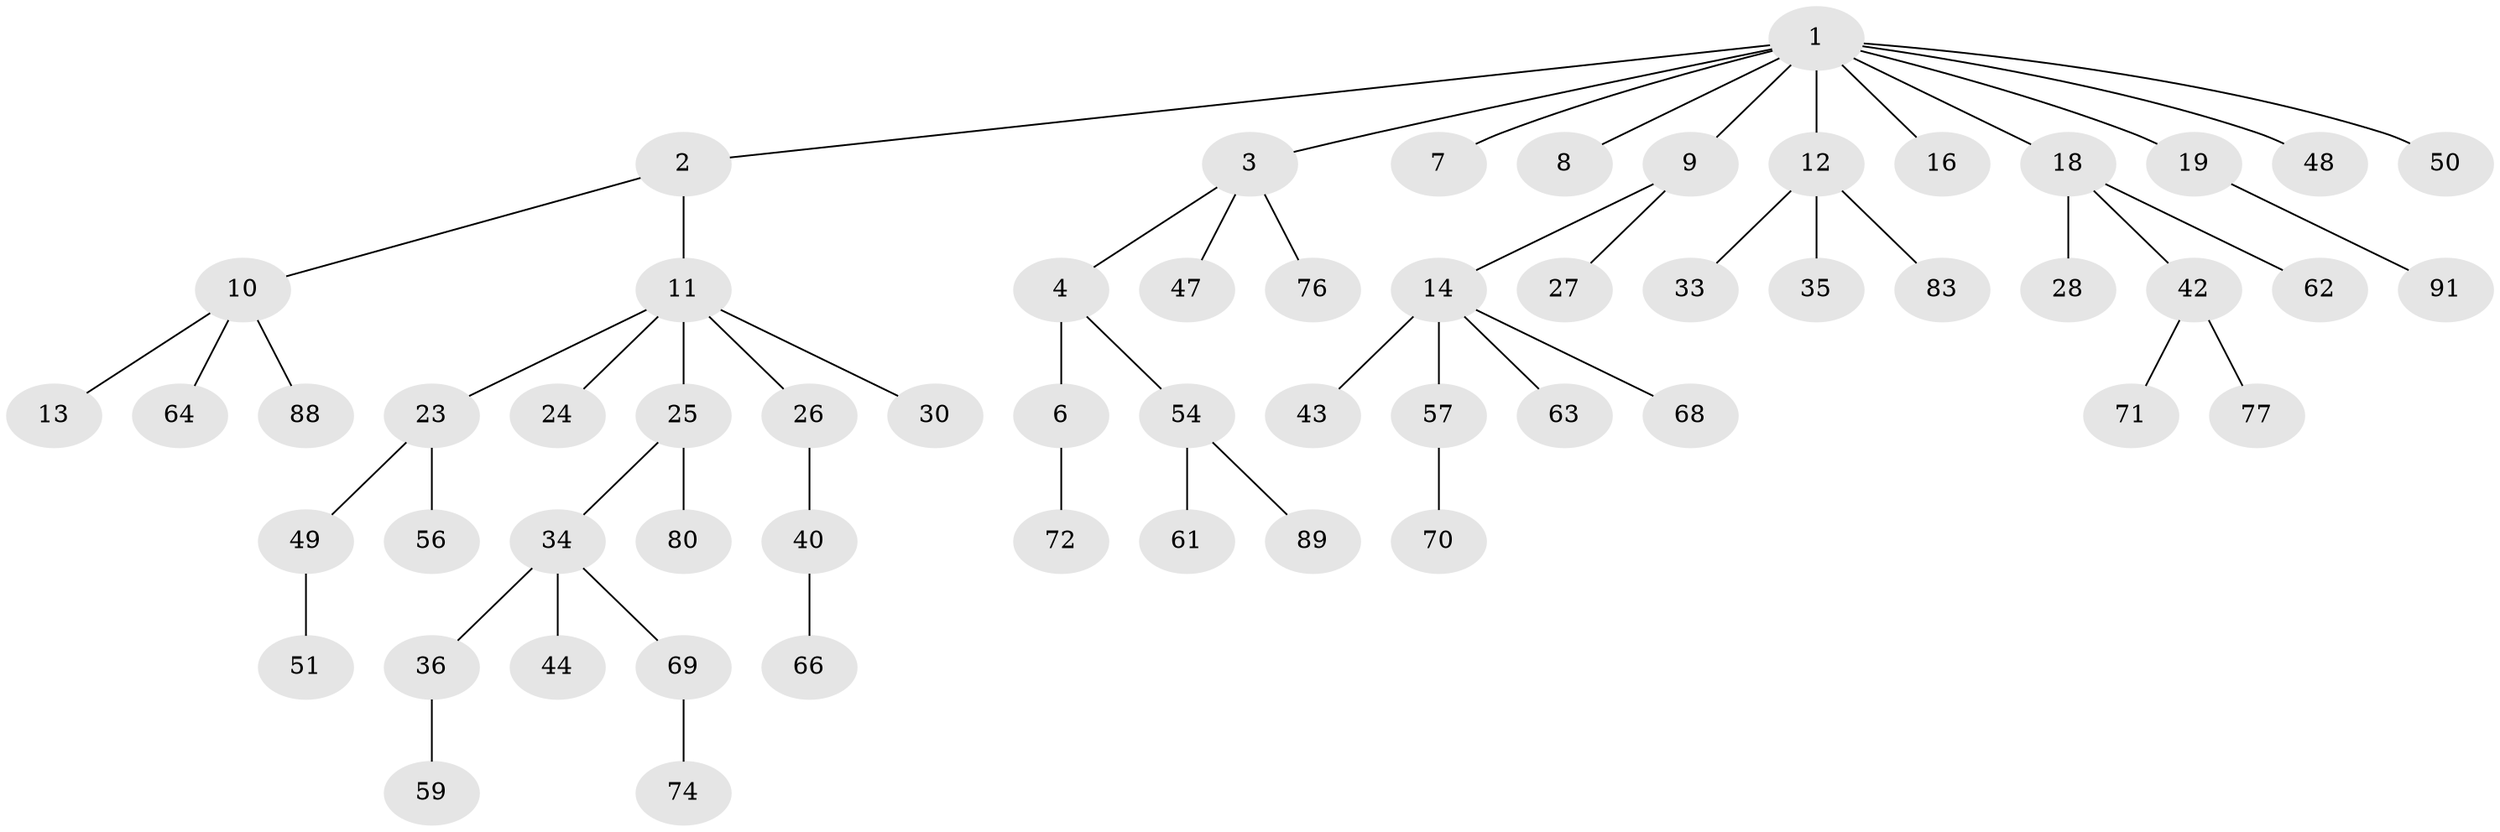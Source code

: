 // original degree distribution, {7: 0.02197802197802198, 4: 0.07692307692307693, 3: 0.10989010989010989, 6: 0.01098901098901099, 2: 0.2967032967032967, 1: 0.4725274725274725, 5: 0.01098901098901099}
// Generated by graph-tools (version 1.1) at 2025/42/03/06/25 10:42:05]
// undirected, 58 vertices, 57 edges
graph export_dot {
graph [start="1"]
  node [color=gray90,style=filled];
  1 [super="+5"];
  2 [super="+55"];
  3 [super="+15"];
  4 [super="+46"];
  6 [super="+73"];
  7 [super="+21"];
  8 [super="+22"];
  9 [super="+17"];
  10 [super="+79"];
  11 [super="+90"];
  12 [super="+58"];
  13 [super="+38"];
  14 [super="+39"];
  16 [super="+81"];
  18 [super="+20"];
  19 [super="+29"];
  23 [super="+37"];
  24;
  25 [super="+32"];
  26;
  27 [super="+31"];
  28 [super="+52"];
  30;
  33 [super="+65"];
  34 [super="+41"];
  35;
  36 [super="+75"];
  40 [super="+45"];
  42 [super="+60"];
  43;
  44 [super="+78"];
  47 [super="+53"];
  48;
  49 [super="+82"];
  50;
  51;
  54;
  56 [super="+67"];
  57 [super="+87"];
  59;
  61;
  62;
  63;
  64;
  66;
  68 [super="+85"];
  69 [super="+84"];
  70;
  71;
  72;
  74 [super="+86"];
  76;
  77;
  80;
  83;
  88;
  89;
  91;
  1 -- 2;
  1 -- 3;
  1 -- 7;
  1 -- 9;
  1 -- 48;
  1 -- 50;
  1 -- 16;
  1 -- 18;
  1 -- 19;
  1 -- 8;
  1 -- 12;
  2 -- 10;
  2 -- 11;
  3 -- 4;
  3 -- 76;
  3 -- 47;
  4 -- 6;
  4 -- 54;
  6 -- 72;
  9 -- 14;
  9 -- 27;
  10 -- 13;
  10 -- 64;
  10 -- 88;
  11 -- 23;
  11 -- 24;
  11 -- 25;
  11 -- 26;
  11 -- 30;
  12 -- 33;
  12 -- 35;
  12 -- 83;
  14 -- 68;
  14 -- 57;
  14 -- 43;
  14 -- 63;
  18 -- 42;
  18 -- 62;
  18 -- 28;
  19 -- 91;
  23 -- 56;
  23 -- 49;
  25 -- 80;
  25 -- 34;
  26 -- 40;
  34 -- 36;
  34 -- 69;
  34 -- 44;
  36 -- 59;
  40 -- 66;
  42 -- 77;
  42 -- 71;
  49 -- 51;
  54 -- 61;
  54 -- 89;
  57 -- 70;
  69 -- 74;
}
